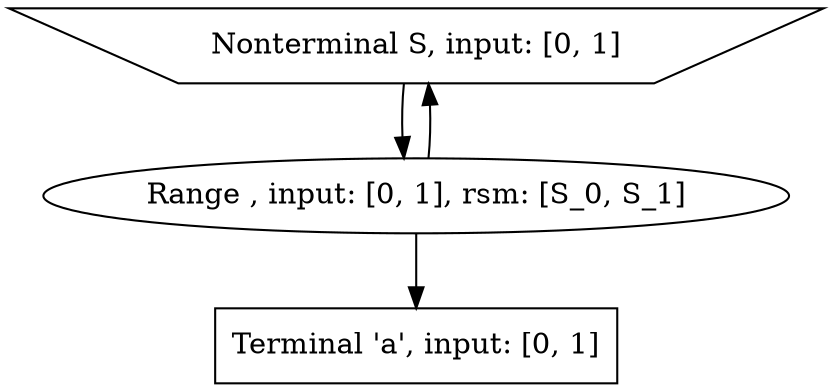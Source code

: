 digraph g {
labelloc="t"
label=""
0 [label = "Nonterminal S, input: [0, 1]", shape = invtrapezium]
1 [label = "Range , input: [0, 1], rsm: [S_0, S_1]", shape = ellipse]
2 [label = "Terminal 'a', input: [0, 1]", shape = rectangle]
0->1
1->2
1->0
}
